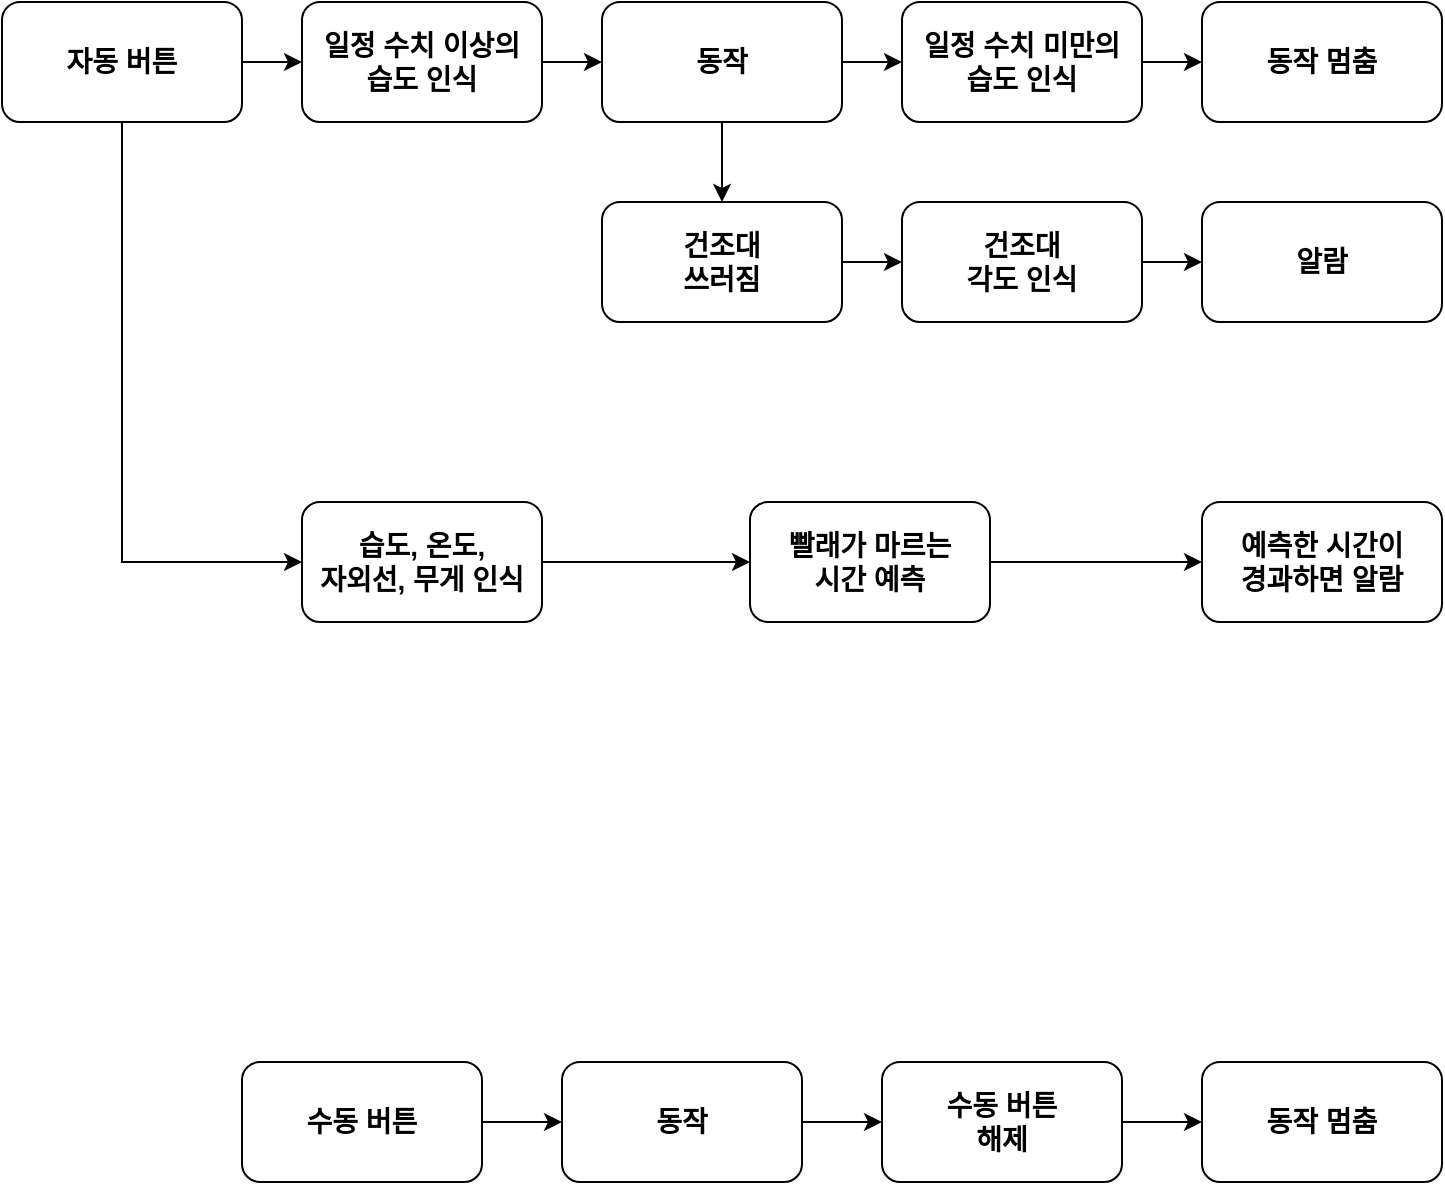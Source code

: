 <mxfile version="21.6.2" type="github">
  <diagram name="페이지-1" id="pmb_jRLCy5tsW1AaT1LM">
    <mxGraphModel dx="1285" dy="754" grid="1" gridSize="10" guides="1" tooltips="1" connect="1" arrows="1" fold="1" page="1" pageScale="1" pageWidth="827" pageHeight="1169" math="0" shadow="0">
      <root>
        <mxCell id="0" />
        <mxCell id="1" parent="0" />
        <mxCell id="oN4i3dhcZPunOhMzv86Y-24" style="edgeStyle=orthogonalEdgeStyle;rounded=0;orthogonalLoop=1;jettySize=auto;html=1;exitX=0.5;exitY=1;exitDx=0;exitDy=0;entryX=0;entryY=0.5;entryDx=0;entryDy=0;strokeWidth=1;" edge="1" parent="1" source="oN4i3dhcZPunOhMzv86Y-1" target="oN4i3dhcZPunOhMzv86Y-9">
          <mxGeometry relative="1" as="geometry" />
        </mxCell>
        <mxCell id="oN4i3dhcZPunOhMzv86Y-1" value="자동 버튼" style="rounded=1;whiteSpace=wrap;html=1;fontSize=14;fontStyle=1;strokeWidth=1;" vertex="1" parent="1">
          <mxGeometry x="40" y="110" width="120" height="60" as="geometry" />
        </mxCell>
        <mxCell id="oN4i3dhcZPunOhMzv86Y-17" style="edgeStyle=orthogonalEdgeStyle;rounded=0;orthogonalLoop=1;jettySize=auto;html=1;exitX=1;exitY=0.5;exitDx=0;exitDy=0;entryX=0;entryY=0.5;entryDx=0;entryDy=0;strokeWidth=1;" edge="1" parent="1" source="oN4i3dhcZPunOhMzv86Y-2" target="oN4i3dhcZPunOhMzv86Y-3">
          <mxGeometry relative="1" as="geometry" />
        </mxCell>
        <mxCell id="oN4i3dhcZPunOhMzv86Y-2" value="일정 수치 이상의&lt;br style=&quot;font-size: 14px;&quot;&gt;습도 인식" style="rounded=1;whiteSpace=wrap;html=1;fontSize=14;fontStyle=1;strokeWidth=1;" vertex="1" parent="1">
          <mxGeometry x="190" y="110" width="120" height="60" as="geometry" />
        </mxCell>
        <mxCell id="oN4i3dhcZPunOhMzv86Y-18" style="edgeStyle=orthogonalEdgeStyle;rounded=0;orthogonalLoop=1;jettySize=auto;html=1;exitX=1;exitY=0.5;exitDx=0;exitDy=0;entryX=0;entryY=0.5;entryDx=0;entryDy=0;strokeWidth=1;" edge="1" parent="1" source="oN4i3dhcZPunOhMzv86Y-3" target="oN4i3dhcZPunOhMzv86Y-4">
          <mxGeometry relative="1" as="geometry" />
        </mxCell>
        <mxCell id="oN4i3dhcZPunOhMzv86Y-20" style="edgeStyle=orthogonalEdgeStyle;rounded=0;orthogonalLoop=1;jettySize=auto;html=1;exitX=0.5;exitY=1;exitDx=0;exitDy=0;entryX=0.5;entryY=0;entryDx=0;entryDy=0;strokeWidth=1;" edge="1" parent="1" source="oN4i3dhcZPunOhMzv86Y-3" target="oN4i3dhcZPunOhMzv86Y-6">
          <mxGeometry relative="1" as="geometry" />
        </mxCell>
        <mxCell id="oN4i3dhcZPunOhMzv86Y-3" value="동작" style="rounded=1;whiteSpace=wrap;html=1;fontSize=14;fontStyle=1;strokeWidth=1;" vertex="1" parent="1">
          <mxGeometry x="340" y="110" width="120" height="60" as="geometry" />
        </mxCell>
        <mxCell id="oN4i3dhcZPunOhMzv86Y-19" style="edgeStyle=orthogonalEdgeStyle;rounded=0;orthogonalLoop=1;jettySize=auto;html=1;exitX=1;exitY=0.5;exitDx=0;exitDy=0;entryX=0;entryY=0.5;entryDx=0;entryDy=0;strokeWidth=1;" edge="1" parent="1" source="oN4i3dhcZPunOhMzv86Y-4" target="oN4i3dhcZPunOhMzv86Y-5">
          <mxGeometry relative="1" as="geometry" />
        </mxCell>
        <mxCell id="oN4i3dhcZPunOhMzv86Y-4" value="일정 수치 미만의&lt;br style=&quot;font-size: 14px;&quot;&gt;습도 인식" style="rounded=1;whiteSpace=wrap;html=1;fontSize=14;fontStyle=1;strokeWidth=1;" vertex="1" parent="1">
          <mxGeometry x="490" y="110" width="120" height="60" as="geometry" />
        </mxCell>
        <mxCell id="oN4i3dhcZPunOhMzv86Y-5" value="동작 멈춤" style="rounded=1;whiteSpace=wrap;html=1;fontSize=14;fontStyle=1;strokeWidth=1;" vertex="1" parent="1">
          <mxGeometry x="640" y="110" width="120" height="60" as="geometry" />
        </mxCell>
        <mxCell id="oN4i3dhcZPunOhMzv86Y-21" style="edgeStyle=orthogonalEdgeStyle;rounded=0;orthogonalLoop=1;jettySize=auto;html=1;exitX=1;exitY=0.5;exitDx=0;exitDy=0;entryX=0;entryY=0.5;entryDx=0;entryDy=0;strokeWidth=1;" edge="1" parent="1" source="oN4i3dhcZPunOhMzv86Y-6" target="oN4i3dhcZPunOhMzv86Y-7">
          <mxGeometry relative="1" as="geometry" />
        </mxCell>
        <mxCell id="oN4i3dhcZPunOhMzv86Y-6" value="건조대&lt;br style=&quot;font-size: 14px;&quot;&gt;쓰러짐" style="rounded=1;whiteSpace=wrap;html=1;fontSize=14;fontStyle=1;strokeWidth=1;" vertex="1" parent="1">
          <mxGeometry x="340" y="210" width="120" height="60" as="geometry" />
        </mxCell>
        <mxCell id="oN4i3dhcZPunOhMzv86Y-22" style="edgeStyle=orthogonalEdgeStyle;rounded=0;orthogonalLoop=1;jettySize=auto;html=1;exitX=1;exitY=0.5;exitDx=0;exitDy=0;entryX=0;entryY=0.5;entryDx=0;entryDy=0;strokeWidth=1;" edge="1" parent="1" source="oN4i3dhcZPunOhMzv86Y-7" target="oN4i3dhcZPunOhMzv86Y-8">
          <mxGeometry relative="1" as="geometry" />
        </mxCell>
        <mxCell id="oN4i3dhcZPunOhMzv86Y-7" value="건조대&lt;br style=&quot;font-size: 14px;&quot;&gt;각도 인식" style="rounded=1;whiteSpace=wrap;html=1;fontSize=14;fontStyle=1;strokeWidth=1;" vertex="1" parent="1">
          <mxGeometry x="490" y="210" width="120" height="60" as="geometry" />
        </mxCell>
        <mxCell id="oN4i3dhcZPunOhMzv86Y-8" value="알람" style="rounded=1;whiteSpace=wrap;html=1;fontSize=14;fontStyle=1;strokeWidth=1;" vertex="1" parent="1">
          <mxGeometry x="640" y="210" width="120" height="60" as="geometry" />
        </mxCell>
        <mxCell id="oN4i3dhcZPunOhMzv86Y-25" style="edgeStyle=orthogonalEdgeStyle;rounded=0;orthogonalLoop=1;jettySize=auto;html=1;exitX=1;exitY=0.5;exitDx=0;exitDy=0;entryX=0;entryY=0.5;entryDx=0;entryDy=0;strokeWidth=1;" edge="1" parent="1" source="oN4i3dhcZPunOhMzv86Y-9" target="oN4i3dhcZPunOhMzv86Y-10">
          <mxGeometry relative="1" as="geometry" />
        </mxCell>
        <mxCell id="oN4i3dhcZPunOhMzv86Y-9" value="습도, 온도,&lt;br style=&quot;font-size: 14px;&quot;&gt;자외선, 무게 인식" style="rounded=1;whiteSpace=wrap;html=1;fontSize=14;fontStyle=1;strokeWidth=1;" vertex="1" parent="1">
          <mxGeometry x="190" y="360" width="120" height="60" as="geometry" />
        </mxCell>
        <mxCell id="oN4i3dhcZPunOhMzv86Y-26" style="edgeStyle=orthogonalEdgeStyle;rounded=0;orthogonalLoop=1;jettySize=auto;html=1;exitX=1;exitY=0.5;exitDx=0;exitDy=0;entryX=0;entryY=0.5;entryDx=0;entryDy=0;strokeWidth=1;" edge="1" parent="1" source="oN4i3dhcZPunOhMzv86Y-10" target="oN4i3dhcZPunOhMzv86Y-11">
          <mxGeometry relative="1" as="geometry" />
        </mxCell>
        <mxCell id="oN4i3dhcZPunOhMzv86Y-10" value="빨래가 마르는&lt;br style=&quot;font-size: 14px;&quot;&gt;시간 예측" style="rounded=1;whiteSpace=wrap;html=1;fontSize=14;fontStyle=1;strokeWidth=1;" vertex="1" parent="1">
          <mxGeometry x="414" y="360" width="120" height="60" as="geometry" />
        </mxCell>
        <mxCell id="oN4i3dhcZPunOhMzv86Y-11" value="예측한 시간이&lt;br style=&quot;font-size: 14px;&quot;&gt;경과하면&amp;nbsp;알람" style="rounded=1;whiteSpace=wrap;html=1;fontSize=14;fontStyle=1;strokeWidth=1;" vertex="1" parent="1">
          <mxGeometry x="640" y="360" width="120" height="60" as="geometry" />
        </mxCell>
        <mxCell id="oN4i3dhcZPunOhMzv86Y-27" style="edgeStyle=orthogonalEdgeStyle;rounded=0;orthogonalLoop=1;jettySize=auto;html=1;exitX=1;exitY=0.5;exitDx=0;exitDy=0;entryX=0;entryY=0.5;entryDx=0;entryDy=0;strokeWidth=1;" edge="1" parent="1" source="oN4i3dhcZPunOhMzv86Y-12" target="oN4i3dhcZPunOhMzv86Y-13">
          <mxGeometry relative="1" as="geometry" />
        </mxCell>
        <mxCell id="oN4i3dhcZPunOhMzv86Y-12" value="수동 버튼" style="rounded=1;whiteSpace=wrap;html=1;fontSize=14;fontStyle=1;strokeWidth=1;" vertex="1" parent="1">
          <mxGeometry x="160" y="640" width="120" height="60" as="geometry" />
        </mxCell>
        <mxCell id="oN4i3dhcZPunOhMzv86Y-28" style="edgeStyle=orthogonalEdgeStyle;rounded=0;orthogonalLoop=1;jettySize=auto;html=1;exitX=1;exitY=0.5;exitDx=0;exitDy=0;entryX=0;entryY=0.5;entryDx=0;entryDy=0;strokeWidth=1;" edge="1" parent="1" source="oN4i3dhcZPunOhMzv86Y-13" target="oN4i3dhcZPunOhMzv86Y-14">
          <mxGeometry relative="1" as="geometry" />
        </mxCell>
        <mxCell id="oN4i3dhcZPunOhMzv86Y-13" value="동작" style="rounded=1;whiteSpace=wrap;html=1;fontSize=14;fontStyle=1;strokeWidth=1;" vertex="1" parent="1">
          <mxGeometry x="320" y="640" width="120" height="60" as="geometry" />
        </mxCell>
        <mxCell id="oN4i3dhcZPunOhMzv86Y-29" style="edgeStyle=orthogonalEdgeStyle;rounded=0;orthogonalLoop=1;jettySize=auto;html=1;exitX=1;exitY=0.5;exitDx=0;exitDy=0;entryX=0;entryY=0.5;entryDx=0;entryDy=0;strokeWidth=1;" edge="1" parent="1" source="oN4i3dhcZPunOhMzv86Y-14" target="oN4i3dhcZPunOhMzv86Y-15">
          <mxGeometry relative="1" as="geometry" />
        </mxCell>
        <mxCell id="oN4i3dhcZPunOhMzv86Y-14" value="수동 버튼&lt;br style=&quot;font-size: 14px;&quot;&gt;해제" style="rounded=1;whiteSpace=wrap;html=1;fontSize=14;fontStyle=1;strokeWidth=1;" vertex="1" parent="1">
          <mxGeometry x="480" y="640" width="120" height="60" as="geometry" />
        </mxCell>
        <mxCell id="oN4i3dhcZPunOhMzv86Y-15" value="동작 멈춤" style="rounded=1;whiteSpace=wrap;html=1;fontSize=14;fontStyle=1;strokeWidth=1;" vertex="1" parent="1">
          <mxGeometry x="640" y="640" width="120" height="60" as="geometry" />
        </mxCell>
        <mxCell id="oN4i3dhcZPunOhMzv86Y-16" value="" style="endArrow=classic;html=1;rounded=0;exitX=1;exitY=0.5;exitDx=0;exitDy=0;entryX=0;entryY=0.5;entryDx=0;entryDy=0;fontSize=14;fontStyle=1;strokeWidth=1;" edge="1" parent="1" source="oN4i3dhcZPunOhMzv86Y-1" target="oN4i3dhcZPunOhMzv86Y-2">
          <mxGeometry width="50" height="50" relative="1" as="geometry">
            <mxPoint x="250" y="280" as="sourcePoint" />
            <mxPoint x="390" y="320" as="targetPoint" />
          </mxGeometry>
        </mxCell>
      </root>
    </mxGraphModel>
  </diagram>
</mxfile>
